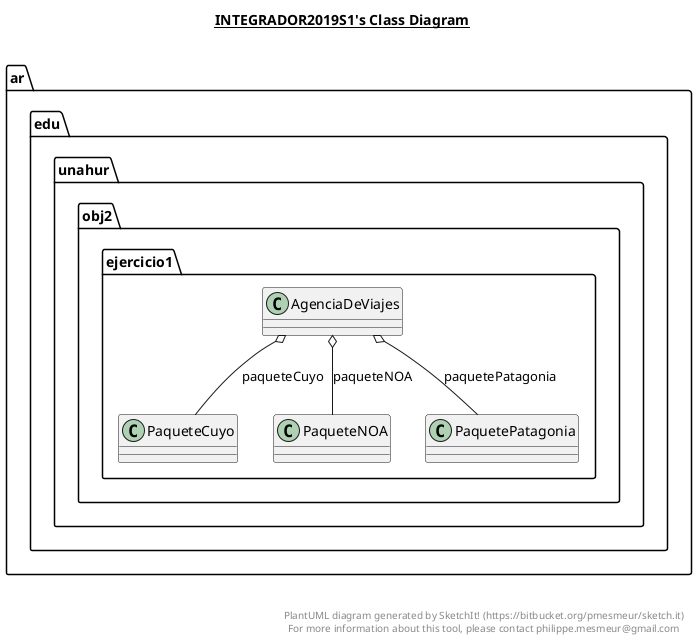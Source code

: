 @startuml

title __INTEGRADOR2019S1's Class Diagram__\n

  namespace ar.edu.unahur.obj2.ejercicio1 {
    class ar.edu.unahur.obj2.ejercicio1.AgenciaDeViajes {
    }
  }
  

  namespace ar.edu.unahur.obj2.ejercicio1 {
    class ar.edu.unahur.obj2.ejercicio1.PaqueteCuyo {
    }
  }
  

  namespace ar.edu.unahur.obj2.ejercicio1 {
    class ar.edu.unahur.obj2.ejercicio1.PaqueteNOA {
    }
  }
  

  namespace ar.edu.unahur.obj2.ejercicio1 {
    class ar.edu.unahur.obj2.ejercicio1.PaquetePatagonia {
    }
  }
  

  ar.edu.unahur.obj2.ejercicio1.AgenciaDeViajes o-- ar.edu.unahur.obj2.ejercicio1.PaqueteCuyo : paqueteCuyo
  ar.edu.unahur.obj2.ejercicio1.AgenciaDeViajes o-- ar.edu.unahur.obj2.ejercicio1.PaqueteNOA : paqueteNOA
  ar.edu.unahur.obj2.ejercicio1.AgenciaDeViajes o-- ar.edu.unahur.obj2.ejercicio1.PaquetePatagonia : paquetePatagonia


right footer


PlantUML diagram generated by SketchIt! (https://bitbucket.org/pmesmeur/sketch.it)
For more information about this tool, please contact philippe.mesmeur@gmail.com
endfooter

@enduml
